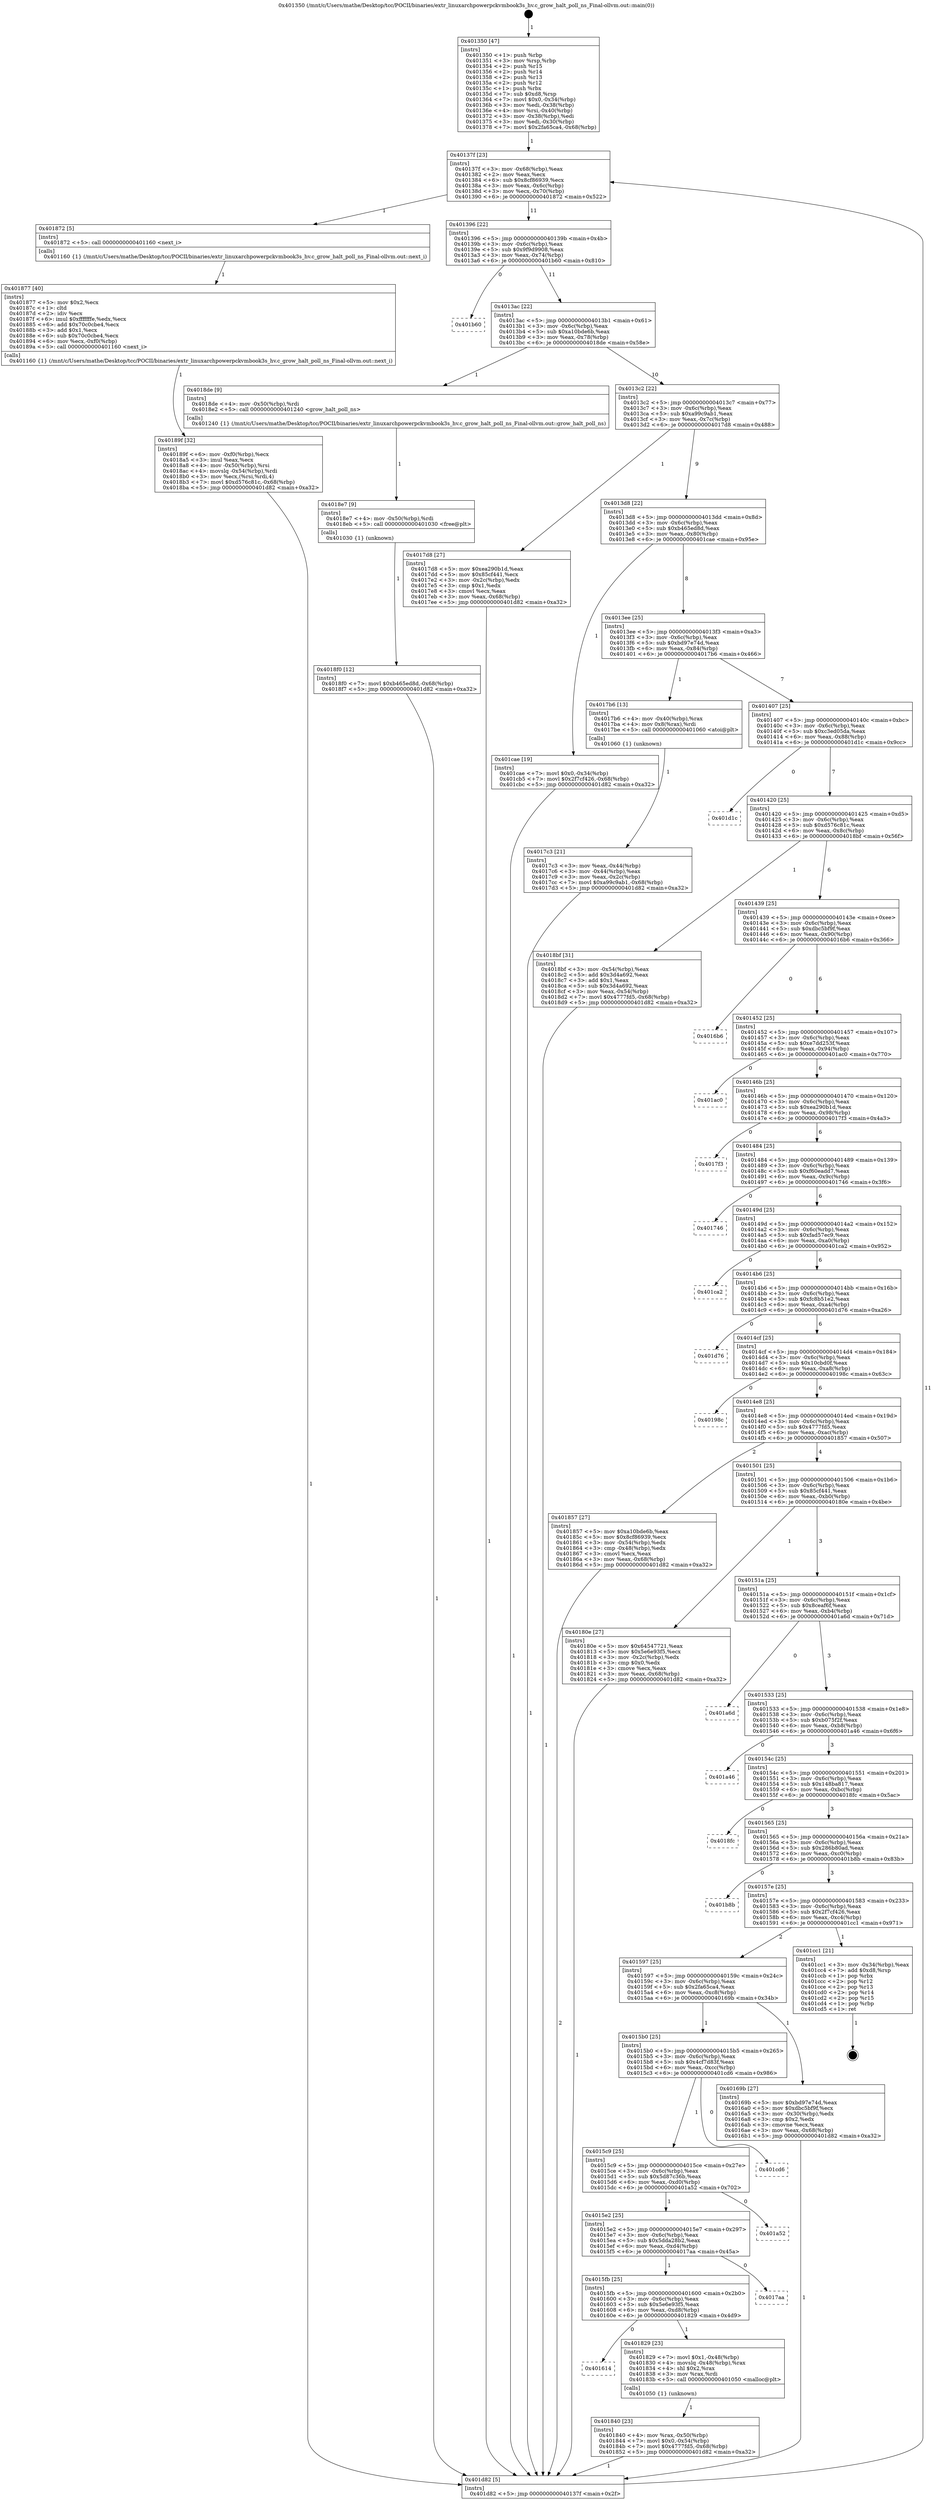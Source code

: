 digraph "0x401350" {
  label = "0x401350 (/mnt/c/Users/mathe/Desktop/tcc/POCII/binaries/extr_linuxarchpowerpckvmbook3s_hv.c_grow_halt_poll_ns_Final-ollvm.out::main(0))"
  labelloc = "t"
  node[shape=record]

  Entry [label="",width=0.3,height=0.3,shape=circle,fillcolor=black,style=filled]
  "0x40137f" [label="{
     0x40137f [23]\l
     | [instrs]\l
     &nbsp;&nbsp;0x40137f \<+3\>: mov -0x68(%rbp),%eax\l
     &nbsp;&nbsp;0x401382 \<+2\>: mov %eax,%ecx\l
     &nbsp;&nbsp;0x401384 \<+6\>: sub $0x8cf86939,%ecx\l
     &nbsp;&nbsp;0x40138a \<+3\>: mov %eax,-0x6c(%rbp)\l
     &nbsp;&nbsp;0x40138d \<+3\>: mov %ecx,-0x70(%rbp)\l
     &nbsp;&nbsp;0x401390 \<+6\>: je 0000000000401872 \<main+0x522\>\l
  }"]
  "0x401872" [label="{
     0x401872 [5]\l
     | [instrs]\l
     &nbsp;&nbsp;0x401872 \<+5\>: call 0000000000401160 \<next_i\>\l
     | [calls]\l
     &nbsp;&nbsp;0x401160 \{1\} (/mnt/c/Users/mathe/Desktop/tcc/POCII/binaries/extr_linuxarchpowerpckvmbook3s_hv.c_grow_halt_poll_ns_Final-ollvm.out::next_i)\l
  }"]
  "0x401396" [label="{
     0x401396 [22]\l
     | [instrs]\l
     &nbsp;&nbsp;0x401396 \<+5\>: jmp 000000000040139b \<main+0x4b\>\l
     &nbsp;&nbsp;0x40139b \<+3\>: mov -0x6c(%rbp),%eax\l
     &nbsp;&nbsp;0x40139e \<+5\>: sub $0x9f9d9908,%eax\l
     &nbsp;&nbsp;0x4013a3 \<+3\>: mov %eax,-0x74(%rbp)\l
     &nbsp;&nbsp;0x4013a6 \<+6\>: je 0000000000401b60 \<main+0x810\>\l
  }"]
  Exit [label="",width=0.3,height=0.3,shape=circle,fillcolor=black,style=filled,peripheries=2]
  "0x401b60" [label="{
     0x401b60\l
  }", style=dashed]
  "0x4013ac" [label="{
     0x4013ac [22]\l
     | [instrs]\l
     &nbsp;&nbsp;0x4013ac \<+5\>: jmp 00000000004013b1 \<main+0x61\>\l
     &nbsp;&nbsp;0x4013b1 \<+3\>: mov -0x6c(%rbp),%eax\l
     &nbsp;&nbsp;0x4013b4 \<+5\>: sub $0xa10bde6b,%eax\l
     &nbsp;&nbsp;0x4013b9 \<+3\>: mov %eax,-0x78(%rbp)\l
     &nbsp;&nbsp;0x4013bc \<+6\>: je 00000000004018de \<main+0x58e\>\l
  }"]
  "0x4018f0" [label="{
     0x4018f0 [12]\l
     | [instrs]\l
     &nbsp;&nbsp;0x4018f0 \<+7\>: movl $0xb465ed8d,-0x68(%rbp)\l
     &nbsp;&nbsp;0x4018f7 \<+5\>: jmp 0000000000401d82 \<main+0xa32\>\l
  }"]
  "0x4018de" [label="{
     0x4018de [9]\l
     | [instrs]\l
     &nbsp;&nbsp;0x4018de \<+4\>: mov -0x50(%rbp),%rdi\l
     &nbsp;&nbsp;0x4018e2 \<+5\>: call 0000000000401240 \<grow_halt_poll_ns\>\l
     | [calls]\l
     &nbsp;&nbsp;0x401240 \{1\} (/mnt/c/Users/mathe/Desktop/tcc/POCII/binaries/extr_linuxarchpowerpckvmbook3s_hv.c_grow_halt_poll_ns_Final-ollvm.out::grow_halt_poll_ns)\l
  }"]
  "0x4013c2" [label="{
     0x4013c2 [22]\l
     | [instrs]\l
     &nbsp;&nbsp;0x4013c2 \<+5\>: jmp 00000000004013c7 \<main+0x77\>\l
     &nbsp;&nbsp;0x4013c7 \<+3\>: mov -0x6c(%rbp),%eax\l
     &nbsp;&nbsp;0x4013ca \<+5\>: sub $0xa99c9ab1,%eax\l
     &nbsp;&nbsp;0x4013cf \<+3\>: mov %eax,-0x7c(%rbp)\l
     &nbsp;&nbsp;0x4013d2 \<+6\>: je 00000000004017d8 \<main+0x488\>\l
  }"]
  "0x4018e7" [label="{
     0x4018e7 [9]\l
     | [instrs]\l
     &nbsp;&nbsp;0x4018e7 \<+4\>: mov -0x50(%rbp),%rdi\l
     &nbsp;&nbsp;0x4018eb \<+5\>: call 0000000000401030 \<free@plt\>\l
     | [calls]\l
     &nbsp;&nbsp;0x401030 \{1\} (unknown)\l
  }"]
  "0x4017d8" [label="{
     0x4017d8 [27]\l
     | [instrs]\l
     &nbsp;&nbsp;0x4017d8 \<+5\>: mov $0xea290b1d,%eax\l
     &nbsp;&nbsp;0x4017dd \<+5\>: mov $0x85cf441,%ecx\l
     &nbsp;&nbsp;0x4017e2 \<+3\>: mov -0x2c(%rbp),%edx\l
     &nbsp;&nbsp;0x4017e5 \<+3\>: cmp $0x1,%edx\l
     &nbsp;&nbsp;0x4017e8 \<+3\>: cmovl %ecx,%eax\l
     &nbsp;&nbsp;0x4017eb \<+3\>: mov %eax,-0x68(%rbp)\l
     &nbsp;&nbsp;0x4017ee \<+5\>: jmp 0000000000401d82 \<main+0xa32\>\l
  }"]
  "0x4013d8" [label="{
     0x4013d8 [22]\l
     | [instrs]\l
     &nbsp;&nbsp;0x4013d8 \<+5\>: jmp 00000000004013dd \<main+0x8d\>\l
     &nbsp;&nbsp;0x4013dd \<+3\>: mov -0x6c(%rbp),%eax\l
     &nbsp;&nbsp;0x4013e0 \<+5\>: sub $0xb465ed8d,%eax\l
     &nbsp;&nbsp;0x4013e5 \<+3\>: mov %eax,-0x80(%rbp)\l
     &nbsp;&nbsp;0x4013e8 \<+6\>: je 0000000000401cae \<main+0x95e\>\l
  }"]
  "0x40189f" [label="{
     0x40189f [32]\l
     | [instrs]\l
     &nbsp;&nbsp;0x40189f \<+6\>: mov -0xf0(%rbp),%ecx\l
     &nbsp;&nbsp;0x4018a5 \<+3\>: imul %eax,%ecx\l
     &nbsp;&nbsp;0x4018a8 \<+4\>: mov -0x50(%rbp),%rsi\l
     &nbsp;&nbsp;0x4018ac \<+4\>: movslq -0x54(%rbp),%rdi\l
     &nbsp;&nbsp;0x4018b0 \<+3\>: mov %ecx,(%rsi,%rdi,4)\l
     &nbsp;&nbsp;0x4018b3 \<+7\>: movl $0xd576c81c,-0x68(%rbp)\l
     &nbsp;&nbsp;0x4018ba \<+5\>: jmp 0000000000401d82 \<main+0xa32\>\l
  }"]
  "0x401cae" [label="{
     0x401cae [19]\l
     | [instrs]\l
     &nbsp;&nbsp;0x401cae \<+7\>: movl $0x0,-0x34(%rbp)\l
     &nbsp;&nbsp;0x401cb5 \<+7\>: movl $0x2f7cf426,-0x68(%rbp)\l
     &nbsp;&nbsp;0x401cbc \<+5\>: jmp 0000000000401d82 \<main+0xa32\>\l
  }"]
  "0x4013ee" [label="{
     0x4013ee [25]\l
     | [instrs]\l
     &nbsp;&nbsp;0x4013ee \<+5\>: jmp 00000000004013f3 \<main+0xa3\>\l
     &nbsp;&nbsp;0x4013f3 \<+3\>: mov -0x6c(%rbp),%eax\l
     &nbsp;&nbsp;0x4013f6 \<+5\>: sub $0xbd97e74d,%eax\l
     &nbsp;&nbsp;0x4013fb \<+6\>: mov %eax,-0x84(%rbp)\l
     &nbsp;&nbsp;0x401401 \<+6\>: je 00000000004017b6 \<main+0x466\>\l
  }"]
  "0x401877" [label="{
     0x401877 [40]\l
     | [instrs]\l
     &nbsp;&nbsp;0x401877 \<+5\>: mov $0x2,%ecx\l
     &nbsp;&nbsp;0x40187c \<+1\>: cltd\l
     &nbsp;&nbsp;0x40187d \<+2\>: idiv %ecx\l
     &nbsp;&nbsp;0x40187f \<+6\>: imul $0xfffffffe,%edx,%ecx\l
     &nbsp;&nbsp;0x401885 \<+6\>: add $0x70c0cbe4,%ecx\l
     &nbsp;&nbsp;0x40188b \<+3\>: add $0x1,%ecx\l
     &nbsp;&nbsp;0x40188e \<+6\>: sub $0x70c0cbe4,%ecx\l
     &nbsp;&nbsp;0x401894 \<+6\>: mov %ecx,-0xf0(%rbp)\l
     &nbsp;&nbsp;0x40189a \<+5\>: call 0000000000401160 \<next_i\>\l
     | [calls]\l
     &nbsp;&nbsp;0x401160 \{1\} (/mnt/c/Users/mathe/Desktop/tcc/POCII/binaries/extr_linuxarchpowerpckvmbook3s_hv.c_grow_halt_poll_ns_Final-ollvm.out::next_i)\l
  }"]
  "0x4017b6" [label="{
     0x4017b6 [13]\l
     | [instrs]\l
     &nbsp;&nbsp;0x4017b6 \<+4\>: mov -0x40(%rbp),%rax\l
     &nbsp;&nbsp;0x4017ba \<+4\>: mov 0x8(%rax),%rdi\l
     &nbsp;&nbsp;0x4017be \<+5\>: call 0000000000401060 \<atoi@plt\>\l
     | [calls]\l
     &nbsp;&nbsp;0x401060 \{1\} (unknown)\l
  }"]
  "0x401407" [label="{
     0x401407 [25]\l
     | [instrs]\l
     &nbsp;&nbsp;0x401407 \<+5\>: jmp 000000000040140c \<main+0xbc\>\l
     &nbsp;&nbsp;0x40140c \<+3\>: mov -0x6c(%rbp),%eax\l
     &nbsp;&nbsp;0x40140f \<+5\>: sub $0xc3ed05da,%eax\l
     &nbsp;&nbsp;0x401414 \<+6\>: mov %eax,-0x88(%rbp)\l
     &nbsp;&nbsp;0x40141a \<+6\>: je 0000000000401d1c \<main+0x9cc\>\l
  }"]
  "0x401840" [label="{
     0x401840 [23]\l
     | [instrs]\l
     &nbsp;&nbsp;0x401840 \<+4\>: mov %rax,-0x50(%rbp)\l
     &nbsp;&nbsp;0x401844 \<+7\>: movl $0x0,-0x54(%rbp)\l
     &nbsp;&nbsp;0x40184b \<+7\>: movl $0x4777fd5,-0x68(%rbp)\l
     &nbsp;&nbsp;0x401852 \<+5\>: jmp 0000000000401d82 \<main+0xa32\>\l
  }"]
  "0x401d1c" [label="{
     0x401d1c\l
  }", style=dashed]
  "0x401420" [label="{
     0x401420 [25]\l
     | [instrs]\l
     &nbsp;&nbsp;0x401420 \<+5\>: jmp 0000000000401425 \<main+0xd5\>\l
     &nbsp;&nbsp;0x401425 \<+3\>: mov -0x6c(%rbp),%eax\l
     &nbsp;&nbsp;0x401428 \<+5\>: sub $0xd576c81c,%eax\l
     &nbsp;&nbsp;0x40142d \<+6\>: mov %eax,-0x8c(%rbp)\l
     &nbsp;&nbsp;0x401433 \<+6\>: je 00000000004018bf \<main+0x56f\>\l
  }"]
  "0x401614" [label="{
     0x401614\l
  }", style=dashed]
  "0x4018bf" [label="{
     0x4018bf [31]\l
     | [instrs]\l
     &nbsp;&nbsp;0x4018bf \<+3\>: mov -0x54(%rbp),%eax\l
     &nbsp;&nbsp;0x4018c2 \<+5\>: add $0x3d4a692,%eax\l
     &nbsp;&nbsp;0x4018c7 \<+3\>: add $0x1,%eax\l
     &nbsp;&nbsp;0x4018ca \<+5\>: sub $0x3d4a692,%eax\l
     &nbsp;&nbsp;0x4018cf \<+3\>: mov %eax,-0x54(%rbp)\l
     &nbsp;&nbsp;0x4018d2 \<+7\>: movl $0x4777fd5,-0x68(%rbp)\l
     &nbsp;&nbsp;0x4018d9 \<+5\>: jmp 0000000000401d82 \<main+0xa32\>\l
  }"]
  "0x401439" [label="{
     0x401439 [25]\l
     | [instrs]\l
     &nbsp;&nbsp;0x401439 \<+5\>: jmp 000000000040143e \<main+0xee\>\l
     &nbsp;&nbsp;0x40143e \<+3\>: mov -0x6c(%rbp),%eax\l
     &nbsp;&nbsp;0x401441 \<+5\>: sub $0xdbc5bf9f,%eax\l
     &nbsp;&nbsp;0x401446 \<+6\>: mov %eax,-0x90(%rbp)\l
     &nbsp;&nbsp;0x40144c \<+6\>: je 00000000004016b6 \<main+0x366\>\l
  }"]
  "0x401829" [label="{
     0x401829 [23]\l
     | [instrs]\l
     &nbsp;&nbsp;0x401829 \<+7\>: movl $0x1,-0x48(%rbp)\l
     &nbsp;&nbsp;0x401830 \<+4\>: movslq -0x48(%rbp),%rax\l
     &nbsp;&nbsp;0x401834 \<+4\>: shl $0x2,%rax\l
     &nbsp;&nbsp;0x401838 \<+3\>: mov %rax,%rdi\l
     &nbsp;&nbsp;0x40183b \<+5\>: call 0000000000401050 \<malloc@plt\>\l
     | [calls]\l
     &nbsp;&nbsp;0x401050 \{1\} (unknown)\l
  }"]
  "0x4016b6" [label="{
     0x4016b6\l
  }", style=dashed]
  "0x401452" [label="{
     0x401452 [25]\l
     | [instrs]\l
     &nbsp;&nbsp;0x401452 \<+5\>: jmp 0000000000401457 \<main+0x107\>\l
     &nbsp;&nbsp;0x401457 \<+3\>: mov -0x6c(%rbp),%eax\l
     &nbsp;&nbsp;0x40145a \<+5\>: sub $0xe7dd253f,%eax\l
     &nbsp;&nbsp;0x40145f \<+6\>: mov %eax,-0x94(%rbp)\l
     &nbsp;&nbsp;0x401465 \<+6\>: je 0000000000401ac0 \<main+0x770\>\l
  }"]
  "0x4015fb" [label="{
     0x4015fb [25]\l
     | [instrs]\l
     &nbsp;&nbsp;0x4015fb \<+5\>: jmp 0000000000401600 \<main+0x2b0\>\l
     &nbsp;&nbsp;0x401600 \<+3\>: mov -0x6c(%rbp),%eax\l
     &nbsp;&nbsp;0x401603 \<+5\>: sub $0x5e6e93f5,%eax\l
     &nbsp;&nbsp;0x401608 \<+6\>: mov %eax,-0xd8(%rbp)\l
     &nbsp;&nbsp;0x40160e \<+6\>: je 0000000000401829 \<main+0x4d9\>\l
  }"]
  "0x401ac0" [label="{
     0x401ac0\l
  }", style=dashed]
  "0x40146b" [label="{
     0x40146b [25]\l
     | [instrs]\l
     &nbsp;&nbsp;0x40146b \<+5\>: jmp 0000000000401470 \<main+0x120\>\l
     &nbsp;&nbsp;0x401470 \<+3\>: mov -0x6c(%rbp),%eax\l
     &nbsp;&nbsp;0x401473 \<+5\>: sub $0xea290b1d,%eax\l
     &nbsp;&nbsp;0x401478 \<+6\>: mov %eax,-0x98(%rbp)\l
     &nbsp;&nbsp;0x40147e \<+6\>: je 00000000004017f3 \<main+0x4a3\>\l
  }"]
  "0x4017aa" [label="{
     0x4017aa\l
  }", style=dashed]
  "0x4017f3" [label="{
     0x4017f3\l
  }", style=dashed]
  "0x401484" [label="{
     0x401484 [25]\l
     | [instrs]\l
     &nbsp;&nbsp;0x401484 \<+5\>: jmp 0000000000401489 \<main+0x139\>\l
     &nbsp;&nbsp;0x401489 \<+3\>: mov -0x6c(%rbp),%eax\l
     &nbsp;&nbsp;0x40148c \<+5\>: sub $0xf60eadd7,%eax\l
     &nbsp;&nbsp;0x401491 \<+6\>: mov %eax,-0x9c(%rbp)\l
     &nbsp;&nbsp;0x401497 \<+6\>: je 0000000000401746 \<main+0x3f6\>\l
  }"]
  "0x4015e2" [label="{
     0x4015e2 [25]\l
     | [instrs]\l
     &nbsp;&nbsp;0x4015e2 \<+5\>: jmp 00000000004015e7 \<main+0x297\>\l
     &nbsp;&nbsp;0x4015e7 \<+3\>: mov -0x6c(%rbp),%eax\l
     &nbsp;&nbsp;0x4015ea \<+5\>: sub $0x5dda28b2,%eax\l
     &nbsp;&nbsp;0x4015ef \<+6\>: mov %eax,-0xd4(%rbp)\l
     &nbsp;&nbsp;0x4015f5 \<+6\>: je 00000000004017aa \<main+0x45a\>\l
  }"]
  "0x401746" [label="{
     0x401746\l
  }", style=dashed]
  "0x40149d" [label="{
     0x40149d [25]\l
     | [instrs]\l
     &nbsp;&nbsp;0x40149d \<+5\>: jmp 00000000004014a2 \<main+0x152\>\l
     &nbsp;&nbsp;0x4014a2 \<+3\>: mov -0x6c(%rbp),%eax\l
     &nbsp;&nbsp;0x4014a5 \<+5\>: sub $0xfad57ec9,%eax\l
     &nbsp;&nbsp;0x4014aa \<+6\>: mov %eax,-0xa0(%rbp)\l
     &nbsp;&nbsp;0x4014b0 \<+6\>: je 0000000000401ca2 \<main+0x952\>\l
  }"]
  "0x401a52" [label="{
     0x401a52\l
  }", style=dashed]
  "0x401ca2" [label="{
     0x401ca2\l
  }", style=dashed]
  "0x4014b6" [label="{
     0x4014b6 [25]\l
     | [instrs]\l
     &nbsp;&nbsp;0x4014b6 \<+5\>: jmp 00000000004014bb \<main+0x16b\>\l
     &nbsp;&nbsp;0x4014bb \<+3\>: mov -0x6c(%rbp),%eax\l
     &nbsp;&nbsp;0x4014be \<+5\>: sub $0xfc8b51e2,%eax\l
     &nbsp;&nbsp;0x4014c3 \<+6\>: mov %eax,-0xa4(%rbp)\l
     &nbsp;&nbsp;0x4014c9 \<+6\>: je 0000000000401d76 \<main+0xa26\>\l
  }"]
  "0x4015c9" [label="{
     0x4015c9 [25]\l
     | [instrs]\l
     &nbsp;&nbsp;0x4015c9 \<+5\>: jmp 00000000004015ce \<main+0x27e\>\l
     &nbsp;&nbsp;0x4015ce \<+3\>: mov -0x6c(%rbp),%eax\l
     &nbsp;&nbsp;0x4015d1 \<+5\>: sub $0x5d87c36b,%eax\l
     &nbsp;&nbsp;0x4015d6 \<+6\>: mov %eax,-0xd0(%rbp)\l
     &nbsp;&nbsp;0x4015dc \<+6\>: je 0000000000401a52 \<main+0x702\>\l
  }"]
  "0x401d76" [label="{
     0x401d76\l
  }", style=dashed]
  "0x4014cf" [label="{
     0x4014cf [25]\l
     | [instrs]\l
     &nbsp;&nbsp;0x4014cf \<+5\>: jmp 00000000004014d4 \<main+0x184\>\l
     &nbsp;&nbsp;0x4014d4 \<+3\>: mov -0x6c(%rbp),%eax\l
     &nbsp;&nbsp;0x4014d7 \<+5\>: sub $0x10cbd0f,%eax\l
     &nbsp;&nbsp;0x4014dc \<+6\>: mov %eax,-0xa8(%rbp)\l
     &nbsp;&nbsp;0x4014e2 \<+6\>: je 000000000040198c \<main+0x63c\>\l
  }"]
  "0x401cd6" [label="{
     0x401cd6\l
  }", style=dashed]
  "0x40198c" [label="{
     0x40198c\l
  }", style=dashed]
  "0x4014e8" [label="{
     0x4014e8 [25]\l
     | [instrs]\l
     &nbsp;&nbsp;0x4014e8 \<+5\>: jmp 00000000004014ed \<main+0x19d\>\l
     &nbsp;&nbsp;0x4014ed \<+3\>: mov -0x6c(%rbp),%eax\l
     &nbsp;&nbsp;0x4014f0 \<+5\>: sub $0x4777fd5,%eax\l
     &nbsp;&nbsp;0x4014f5 \<+6\>: mov %eax,-0xac(%rbp)\l
     &nbsp;&nbsp;0x4014fb \<+6\>: je 0000000000401857 \<main+0x507\>\l
  }"]
  "0x4017c3" [label="{
     0x4017c3 [21]\l
     | [instrs]\l
     &nbsp;&nbsp;0x4017c3 \<+3\>: mov %eax,-0x44(%rbp)\l
     &nbsp;&nbsp;0x4017c6 \<+3\>: mov -0x44(%rbp),%eax\l
     &nbsp;&nbsp;0x4017c9 \<+3\>: mov %eax,-0x2c(%rbp)\l
     &nbsp;&nbsp;0x4017cc \<+7\>: movl $0xa99c9ab1,-0x68(%rbp)\l
     &nbsp;&nbsp;0x4017d3 \<+5\>: jmp 0000000000401d82 \<main+0xa32\>\l
  }"]
  "0x401857" [label="{
     0x401857 [27]\l
     | [instrs]\l
     &nbsp;&nbsp;0x401857 \<+5\>: mov $0xa10bde6b,%eax\l
     &nbsp;&nbsp;0x40185c \<+5\>: mov $0x8cf86939,%ecx\l
     &nbsp;&nbsp;0x401861 \<+3\>: mov -0x54(%rbp),%edx\l
     &nbsp;&nbsp;0x401864 \<+3\>: cmp -0x48(%rbp),%edx\l
     &nbsp;&nbsp;0x401867 \<+3\>: cmovl %ecx,%eax\l
     &nbsp;&nbsp;0x40186a \<+3\>: mov %eax,-0x68(%rbp)\l
     &nbsp;&nbsp;0x40186d \<+5\>: jmp 0000000000401d82 \<main+0xa32\>\l
  }"]
  "0x401501" [label="{
     0x401501 [25]\l
     | [instrs]\l
     &nbsp;&nbsp;0x401501 \<+5\>: jmp 0000000000401506 \<main+0x1b6\>\l
     &nbsp;&nbsp;0x401506 \<+3\>: mov -0x6c(%rbp),%eax\l
     &nbsp;&nbsp;0x401509 \<+5\>: sub $0x85cf441,%eax\l
     &nbsp;&nbsp;0x40150e \<+6\>: mov %eax,-0xb0(%rbp)\l
     &nbsp;&nbsp;0x401514 \<+6\>: je 000000000040180e \<main+0x4be\>\l
  }"]
  "0x401350" [label="{
     0x401350 [47]\l
     | [instrs]\l
     &nbsp;&nbsp;0x401350 \<+1\>: push %rbp\l
     &nbsp;&nbsp;0x401351 \<+3\>: mov %rsp,%rbp\l
     &nbsp;&nbsp;0x401354 \<+2\>: push %r15\l
     &nbsp;&nbsp;0x401356 \<+2\>: push %r14\l
     &nbsp;&nbsp;0x401358 \<+2\>: push %r13\l
     &nbsp;&nbsp;0x40135a \<+2\>: push %r12\l
     &nbsp;&nbsp;0x40135c \<+1\>: push %rbx\l
     &nbsp;&nbsp;0x40135d \<+7\>: sub $0xd8,%rsp\l
     &nbsp;&nbsp;0x401364 \<+7\>: movl $0x0,-0x34(%rbp)\l
     &nbsp;&nbsp;0x40136b \<+3\>: mov %edi,-0x38(%rbp)\l
     &nbsp;&nbsp;0x40136e \<+4\>: mov %rsi,-0x40(%rbp)\l
     &nbsp;&nbsp;0x401372 \<+3\>: mov -0x38(%rbp),%edi\l
     &nbsp;&nbsp;0x401375 \<+3\>: mov %edi,-0x30(%rbp)\l
     &nbsp;&nbsp;0x401378 \<+7\>: movl $0x2fa65ca4,-0x68(%rbp)\l
  }"]
  "0x40180e" [label="{
     0x40180e [27]\l
     | [instrs]\l
     &nbsp;&nbsp;0x40180e \<+5\>: mov $0x64547721,%eax\l
     &nbsp;&nbsp;0x401813 \<+5\>: mov $0x5e6e93f5,%ecx\l
     &nbsp;&nbsp;0x401818 \<+3\>: mov -0x2c(%rbp),%edx\l
     &nbsp;&nbsp;0x40181b \<+3\>: cmp $0x0,%edx\l
     &nbsp;&nbsp;0x40181e \<+3\>: cmove %ecx,%eax\l
     &nbsp;&nbsp;0x401821 \<+3\>: mov %eax,-0x68(%rbp)\l
     &nbsp;&nbsp;0x401824 \<+5\>: jmp 0000000000401d82 \<main+0xa32\>\l
  }"]
  "0x40151a" [label="{
     0x40151a [25]\l
     | [instrs]\l
     &nbsp;&nbsp;0x40151a \<+5\>: jmp 000000000040151f \<main+0x1cf\>\l
     &nbsp;&nbsp;0x40151f \<+3\>: mov -0x6c(%rbp),%eax\l
     &nbsp;&nbsp;0x401522 \<+5\>: sub $0x8ceaf6f,%eax\l
     &nbsp;&nbsp;0x401527 \<+6\>: mov %eax,-0xb4(%rbp)\l
     &nbsp;&nbsp;0x40152d \<+6\>: je 0000000000401a6d \<main+0x71d\>\l
  }"]
  "0x401d82" [label="{
     0x401d82 [5]\l
     | [instrs]\l
     &nbsp;&nbsp;0x401d82 \<+5\>: jmp 000000000040137f \<main+0x2f\>\l
  }"]
  "0x401a6d" [label="{
     0x401a6d\l
  }", style=dashed]
  "0x401533" [label="{
     0x401533 [25]\l
     | [instrs]\l
     &nbsp;&nbsp;0x401533 \<+5\>: jmp 0000000000401538 \<main+0x1e8\>\l
     &nbsp;&nbsp;0x401538 \<+3\>: mov -0x6c(%rbp),%eax\l
     &nbsp;&nbsp;0x40153b \<+5\>: sub $0xb075f2f,%eax\l
     &nbsp;&nbsp;0x401540 \<+6\>: mov %eax,-0xb8(%rbp)\l
     &nbsp;&nbsp;0x401546 \<+6\>: je 0000000000401a46 \<main+0x6f6\>\l
  }"]
  "0x4015b0" [label="{
     0x4015b0 [25]\l
     | [instrs]\l
     &nbsp;&nbsp;0x4015b0 \<+5\>: jmp 00000000004015b5 \<main+0x265\>\l
     &nbsp;&nbsp;0x4015b5 \<+3\>: mov -0x6c(%rbp),%eax\l
     &nbsp;&nbsp;0x4015b8 \<+5\>: sub $0x4cf7d83f,%eax\l
     &nbsp;&nbsp;0x4015bd \<+6\>: mov %eax,-0xcc(%rbp)\l
     &nbsp;&nbsp;0x4015c3 \<+6\>: je 0000000000401cd6 \<main+0x986\>\l
  }"]
  "0x401a46" [label="{
     0x401a46\l
  }", style=dashed]
  "0x40154c" [label="{
     0x40154c [25]\l
     | [instrs]\l
     &nbsp;&nbsp;0x40154c \<+5\>: jmp 0000000000401551 \<main+0x201\>\l
     &nbsp;&nbsp;0x401551 \<+3\>: mov -0x6c(%rbp),%eax\l
     &nbsp;&nbsp;0x401554 \<+5\>: sub $0x148ba817,%eax\l
     &nbsp;&nbsp;0x401559 \<+6\>: mov %eax,-0xbc(%rbp)\l
     &nbsp;&nbsp;0x40155f \<+6\>: je 00000000004018fc \<main+0x5ac\>\l
  }"]
  "0x40169b" [label="{
     0x40169b [27]\l
     | [instrs]\l
     &nbsp;&nbsp;0x40169b \<+5\>: mov $0xbd97e74d,%eax\l
     &nbsp;&nbsp;0x4016a0 \<+5\>: mov $0xdbc5bf9f,%ecx\l
     &nbsp;&nbsp;0x4016a5 \<+3\>: mov -0x30(%rbp),%edx\l
     &nbsp;&nbsp;0x4016a8 \<+3\>: cmp $0x2,%edx\l
     &nbsp;&nbsp;0x4016ab \<+3\>: cmovne %ecx,%eax\l
     &nbsp;&nbsp;0x4016ae \<+3\>: mov %eax,-0x68(%rbp)\l
     &nbsp;&nbsp;0x4016b1 \<+5\>: jmp 0000000000401d82 \<main+0xa32\>\l
  }"]
  "0x4018fc" [label="{
     0x4018fc\l
  }", style=dashed]
  "0x401565" [label="{
     0x401565 [25]\l
     | [instrs]\l
     &nbsp;&nbsp;0x401565 \<+5\>: jmp 000000000040156a \<main+0x21a\>\l
     &nbsp;&nbsp;0x40156a \<+3\>: mov -0x6c(%rbp),%eax\l
     &nbsp;&nbsp;0x40156d \<+5\>: sub $0x286b80ad,%eax\l
     &nbsp;&nbsp;0x401572 \<+6\>: mov %eax,-0xc0(%rbp)\l
     &nbsp;&nbsp;0x401578 \<+6\>: je 0000000000401b8b \<main+0x83b\>\l
  }"]
  "0x401597" [label="{
     0x401597 [25]\l
     | [instrs]\l
     &nbsp;&nbsp;0x401597 \<+5\>: jmp 000000000040159c \<main+0x24c\>\l
     &nbsp;&nbsp;0x40159c \<+3\>: mov -0x6c(%rbp),%eax\l
     &nbsp;&nbsp;0x40159f \<+5\>: sub $0x2fa65ca4,%eax\l
     &nbsp;&nbsp;0x4015a4 \<+6\>: mov %eax,-0xc8(%rbp)\l
     &nbsp;&nbsp;0x4015aa \<+6\>: je 000000000040169b \<main+0x34b\>\l
  }"]
  "0x401b8b" [label="{
     0x401b8b\l
  }", style=dashed]
  "0x40157e" [label="{
     0x40157e [25]\l
     | [instrs]\l
     &nbsp;&nbsp;0x40157e \<+5\>: jmp 0000000000401583 \<main+0x233\>\l
     &nbsp;&nbsp;0x401583 \<+3\>: mov -0x6c(%rbp),%eax\l
     &nbsp;&nbsp;0x401586 \<+5\>: sub $0x2f7cf426,%eax\l
     &nbsp;&nbsp;0x40158b \<+6\>: mov %eax,-0xc4(%rbp)\l
     &nbsp;&nbsp;0x401591 \<+6\>: je 0000000000401cc1 \<main+0x971\>\l
  }"]
  "0x401cc1" [label="{
     0x401cc1 [21]\l
     | [instrs]\l
     &nbsp;&nbsp;0x401cc1 \<+3\>: mov -0x34(%rbp),%eax\l
     &nbsp;&nbsp;0x401cc4 \<+7\>: add $0xd8,%rsp\l
     &nbsp;&nbsp;0x401ccb \<+1\>: pop %rbx\l
     &nbsp;&nbsp;0x401ccc \<+2\>: pop %r12\l
     &nbsp;&nbsp;0x401cce \<+2\>: pop %r13\l
     &nbsp;&nbsp;0x401cd0 \<+2\>: pop %r14\l
     &nbsp;&nbsp;0x401cd2 \<+2\>: pop %r15\l
     &nbsp;&nbsp;0x401cd4 \<+1\>: pop %rbp\l
     &nbsp;&nbsp;0x401cd5 \<+1\>: ret\l
  }"]
  Entry -> "0x401350" [label=" 1"]
  "0x40137f" -> "0x401872" [label=" 1"]
  "0x40137f" -> "0x401396" [label=" 11"]
  "0x401cc1" -> Exit [label=" 1"]
  "0x401396" -> "0x401b60" [label=" 0"]
  "0x401396" -> "0x4013ac" [label=" 11"]
  "0x401cae" -> "0x401d82" [label=" 1"]
  "0x4013ac" -> "0x4018de" [label=" 1"]
  "0x4013ac" -> "0x4013c2" [label=" 10"]
  "0x4018f0" -> "0x401d82" [label=" 1"]
  "0x4013c2" -> "0x4017d8" [label=" 1"]
  "0x4013c2" -> "0x4013d8" [label=" 9"]
  "0x4018e7" -> "0x4018f0" [label=" 1"]
  "0x4013d8" -> "0x401cae" [label=" 1"]
  "0x4013d8" -> "0x4013ee" [label=" 8"]
  "0x4018de" -> "0x4018e7" [label=" 1"]
  "0x4013ee" -> "0x4017b6" [label=" 1"]
  "0x4013ee" -> "0x401407" [label=" 7"]
  "0x4018bf" -> "0x401d82" [label=" 1"]
  "0x401407" -> "0x401d1c" [label=" 0"]
  "0x401407" -> "0x401420" [label=" 7"]
  "0x40189f" -> "0x401d82" [label=" 1"]
  "0x401420" -> "0x4018bf" [label=" 1"]
  "0x401420" -> "0x401439" [label=" 6"]
  "0x401877" -> "0x40189f" [label=" 1"]
  "0x401439" -> "0x4016b6" [label=" 0"]
  "0x401439" -> "0x401452" [label=" 6"]
  "0x401872" -> "0x401877" [label=" 1"]
  "0x401452" -> "0x401ac0" [label=" 0"]
  "0x401452" -> "0x40146b" [label=" 6"]
  "0x401840" -> "0x401d82" [label=" 1"]
  "0x40146b" -> "0x4017f3" [label=" 0"]
  "0x40146b" -> "0x401484" [label=" 6"]
  "0x401829" -> "0x401840" [label=" 1"]
  "0x401484" -> "0x401746" [label=" 0"]
  "0x401484" -> "0x40149d" [label=" 6"]
  "0x4015fb" -> "0x401829" [label=" 1"]
  "0x40149d" -> "0x401ca2" [label=" 0"]
  "0x40149d" -> "0x4014b6" [label=" 6"]
  "0x401857" -> "0x401d82" [label=" 2"]
  "0x4014b6" -> "0x401d76" [label=" 0"]
  "0x4014b6" -> "0x4014cf" [label=" 6"]
  "0x4015e2" -> "0x4017aa" [label=" 0"]
  "0x4014cf" -> "0x40198c" [label=" 0"]
  "0x4014cf" -> "0x4014e8" [label=" 6"]
  "0x4015fb" -> "0x401614" [label=" 0"]
  "0x4014e8" -> "0x401857" [label=" 2"]
  "0x4014e8" -> "0x401501" [label=" 4"]
  "0x4015c9" -> "0x401a52" [label=" 0"]
  "0x401501" -> "0x40180e" [label=" 1"]
  "0x401501" -> "0x40151a" [label=" 3"]
  "0x4015e2" -> "0x4015fb" [label=" 1"]
  "0x40151a" -> "0x401a6d" [label=" 0"]
  "0x40151a" -> "0x401533" [label=" 3"]
  "0x4015b0" -> "0x4015c9" [label=" 1"]
  "0x401533" -> "0x401a46" [label=" 0"]
  "0x401533" -> "0x40154c" [label=" 3"]
  "0x4015b0" -> "0x401cd6" [label=" 0"]
  "0x40154c" -> "0x4018fc" [label=" 0"]
  "0x40154c" -> "0x401565" [label=" 3"]
  "0x4015c9" -> "0x4015e2" [label=" 1"]
  "0x401565" -> "0x401b8b" [label=" 0"]
  "0x401565" -> "0x40157e" [label=" 3"]
  "0x4017d8" -> "0x401d82" [label=" 1"]
  "0x40157e" -> "0x401cc1" [label=" 1"]
  "0x40157e" -> "0x401597" [label=" 2"]
  "0x40180e" -> "0x401d82" [label=" 1"]
  "0x401597" -> "0x40169b" [label=" 1"]
  "0x401597" -> "0x4015b0" [label=" 1"]
  "0x40169b" -> "0x401d82" [label=" 1"]
  "0x401350" -> "0x40137f" [label=" 1"]
  "0x401d82" -> "0x40137f" [label=" 11"]
  "0x4017b6" -> "0x4017c3" [label=" 1"]
  "0x4017c3" -> "0x401d82" [label=" 1"]
}
